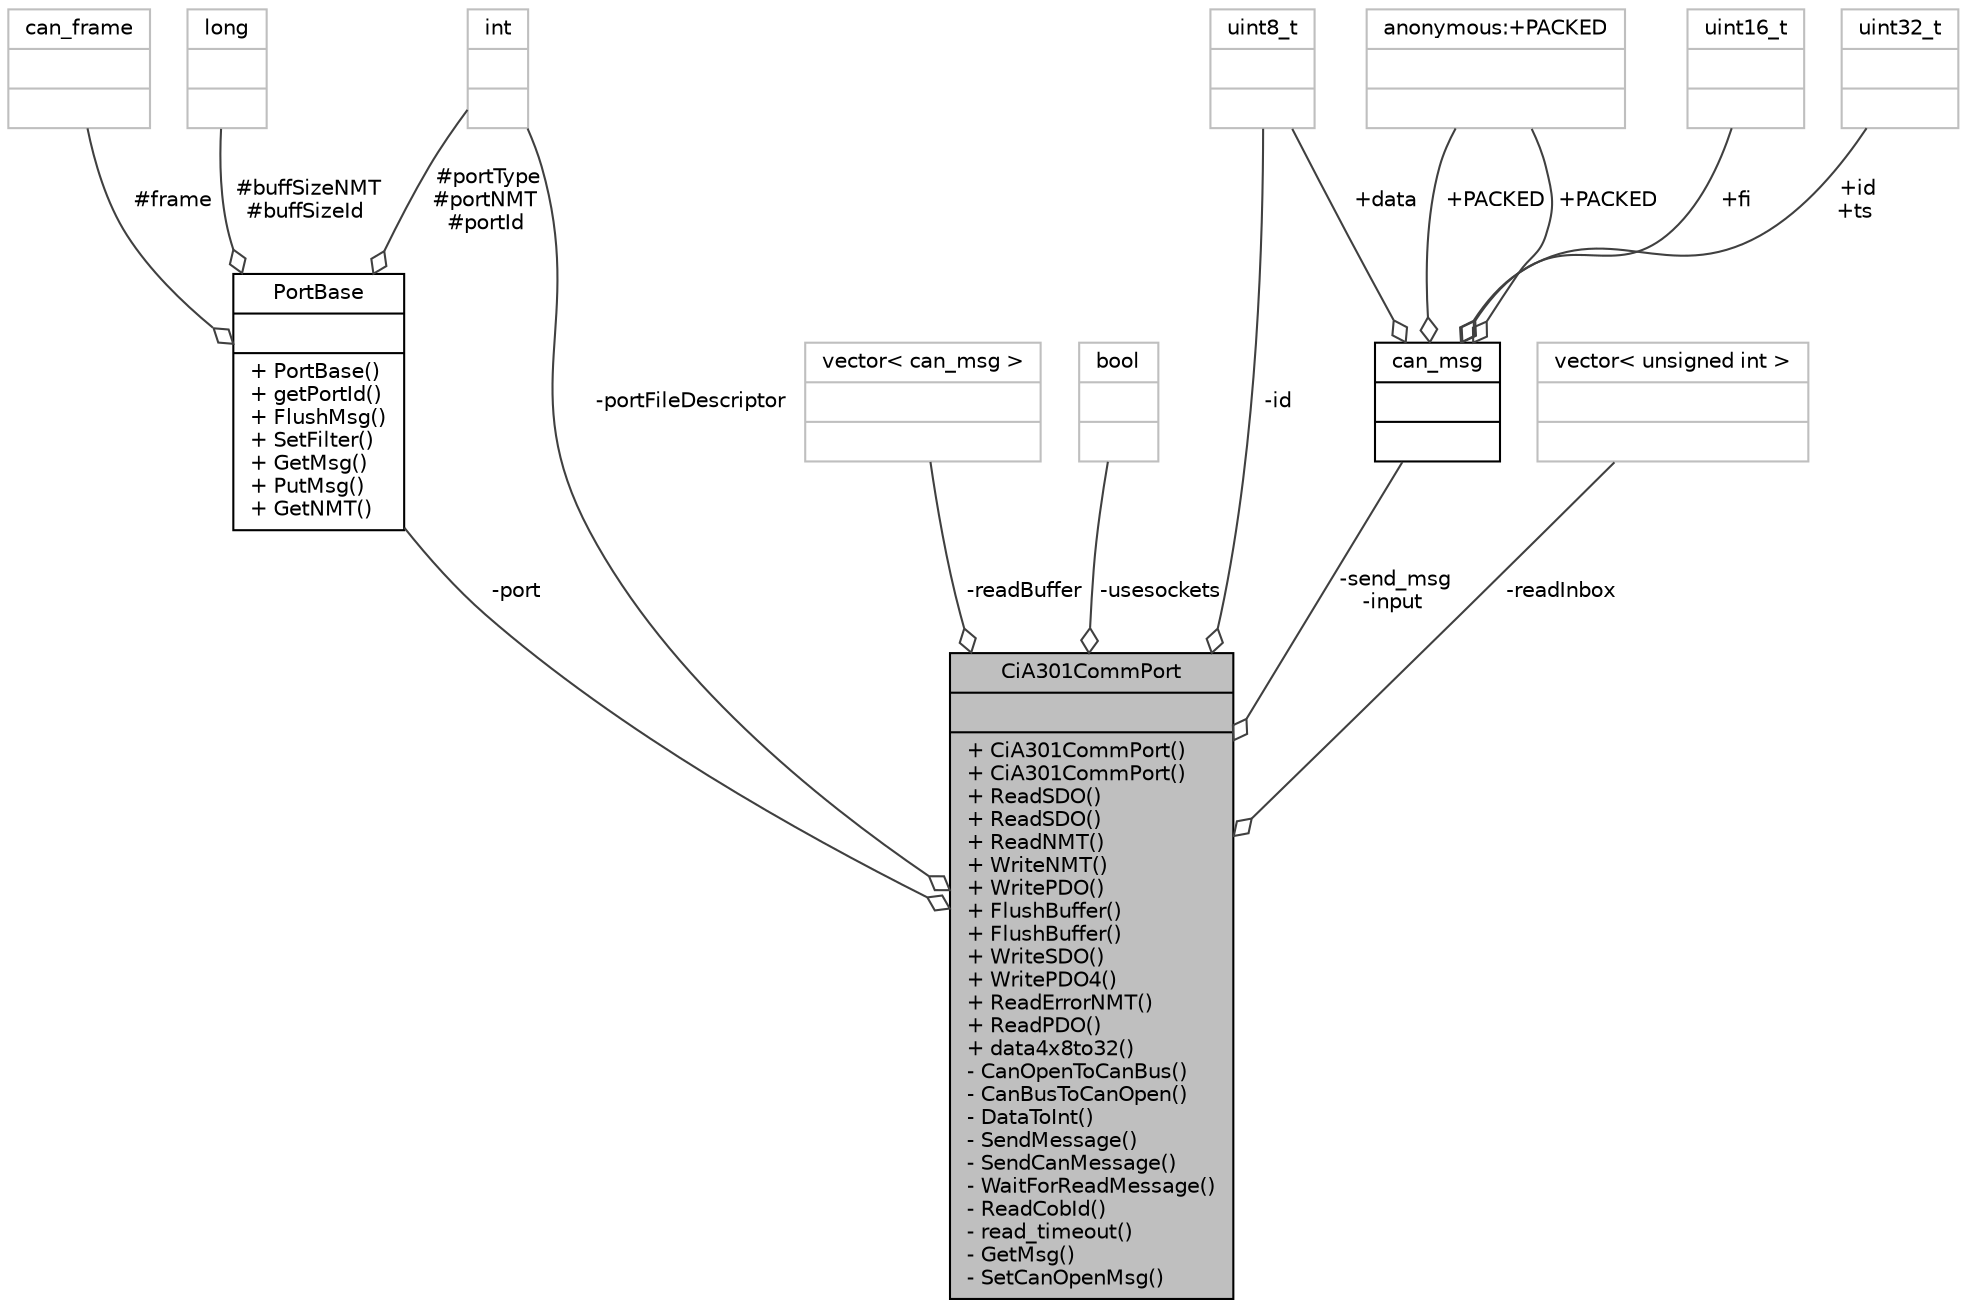 digraph "CiA301CommPort"
{
  bgcolor="transparent";
  edge [fontname="Helvetica",fontsize="10",labelfontname="Helvetica",labelfontsize="10"];
  node [fontname="Helvetica",fontsize="10",shape=record];
  Node1 [label="{CiA301CommPort\n||+ CiA301CommPort()\l+ CiA301CommPort()\l+ ReadSDO()\l+ ReadSDO()\l+ ReadNMT()\l+ WriteNMT()\l+ WritePDO()\l+ FlushBuffer()\l+ FlushBuffer()\l+ WriteSDO()\l+ WritePDO4()\l+ ReadErrorNMT()\l+ ReadPDO()\l+ data4x8to32()\l- CanOpenToCanBus()\l- CanBusToCanOpen()\l- DataToInt()\l- SendMessage()\l- SendCanMessage()\l- WaitForReadMessage()\l- ReadCobId()\l- read_timeout()\l- GetMsg()\l- SetCanOpenMsg()\l}",height=0.2,width=0.4,color="black", fillcolor="grey75", style="filled", fontcolor="black"];
  Node2 -> Node1 [color="grey25",fontsize="10",style="solid",label=" -port" ,arrowhead="odiamond",fontname="Helvetica"];
  Node2 [label="{PortBase\n||+ PortBase()\l+ getPortId()\l+ FlushMsg()\l+ SetFilter()\l+ GetMsg()\l+ PutMsg()\l+ GetNMT()\l}",height=0.2,width=0.4,color="black",URL="$classPortBase.html"];
  Node3 -> Node2 [color="grey25",fontsize="10",style="solid",label=" #frame" ,arrowhead="odiamond",fontname="Helvetica"];
  Node3 [label="{can_frame\n||}",height=0.2,width=0.4,color="grey75"];
  Node4 -> Node2 [color="grey25",fontsize="10",style="solid",label=" #portType\n#portNMT\n#portId" ,arrowhead="odiamond",fontname="Helvetica"];
  Node4 [label="{int\n||}",height=0.2,width=0.4,color="grey75"];
  Node5 -> Node2 [color="grey25",fontsize="10",style="solid",label=" #buffSizeNMT\n#buffSizeId" ,arrowhead="odiamond",fontname="Helvetica"];
  Node5 [label="{long\n||}",height=0.2,width=0.4,color="grey75"];
  Node4 -> Node1 [color="grey25",fontsize="10",style="solid",label=" -portFileDescriptor" ,arrowhead="odiamond",fontname="Helvetica"];
  Node6 -> Node1 [color="grey25",fontsize="10",style="solid",label=" -readBuffer" ,arrowhead="odiamond",fontname="Helvetica"];
  Node6 [label="{vector\< can_msg \>\n||}",height=0.2,width=0.4,color="grey75"];
  Node7 -> Node1 [color="grey25",fontsize="10",style="solid",label=" -usesockets" ,arrowhead="odiamond",fontname="Helvetica"];
  Node7 [label="{bool\n||}",height=0.2,width=0.4,color="grey75"];
  Node8 -> Node1 [color="grey25",fontsize="10",style="solid",label=" -id" ,arrowhead="odiamond",fontname="Helvetica"];
  Node8 [label="{uint8_t\n||}",height=0.2,width=0.4,color="grey75"];
  Node9 -> Node1 [color="grey25",fontsize="10",style="solid",label=" -send_msg\n-input" ,arrowhead="odiamond",fontname="Helvetica"];
  Node9 [label="{can_msg\n||}",height=0.2,width=0.4,color="black",URL="$structcan__msg.html"];
  Node10 -> Node9 [color="grey25",fontsize="10",style="solid",label=" +PACKED" ,arrowhead="odiamond",fontname="Helvetica"];
  Node10 [label="{anonymous:+PACKED\n||}",height=0.2,width=0.4,color="grey75"];
  Node10 -> Node9 [color="grey25",fontsize="10",style="solid",label=" +PACKED" ,arrowhead="odiamond",fontname="Helvetica"];
  Node11 -> Node9 [color="grey25",fontsize="10",style="solid",label=" +fi" ,arrowhead="odiamond",fontname="Helvetica"];
  Node11 [label="{uint16_t\n||}",height=0.2,width=0.4,color="grey75"];
  Node12 -> Node9 [color="grey25",fontsize="10",style="solid",label=" +id\n+ts" ,arrowhead="odiamond",fontname="Helvetica"];
  Node12 [label="{uint32_t\n||}",height=0.2,width=0.4,color="grey75"];
  Node8 -> Node9 [color="grey25",fontsize="10",style="solid",label=" +data" ,arrowhead="odiamond",fontname="Helvetica"];
  Node13 -> Node1 [color="grey25",fontsize="10",style="solid",label=" -readInbox" ,arrowhead="odiamond",fontname="Helvetica"];
  Node13 [label="{vector\< unsigned int \>\n||}",height=0.2,width=0.4,color="grey75"];
}
